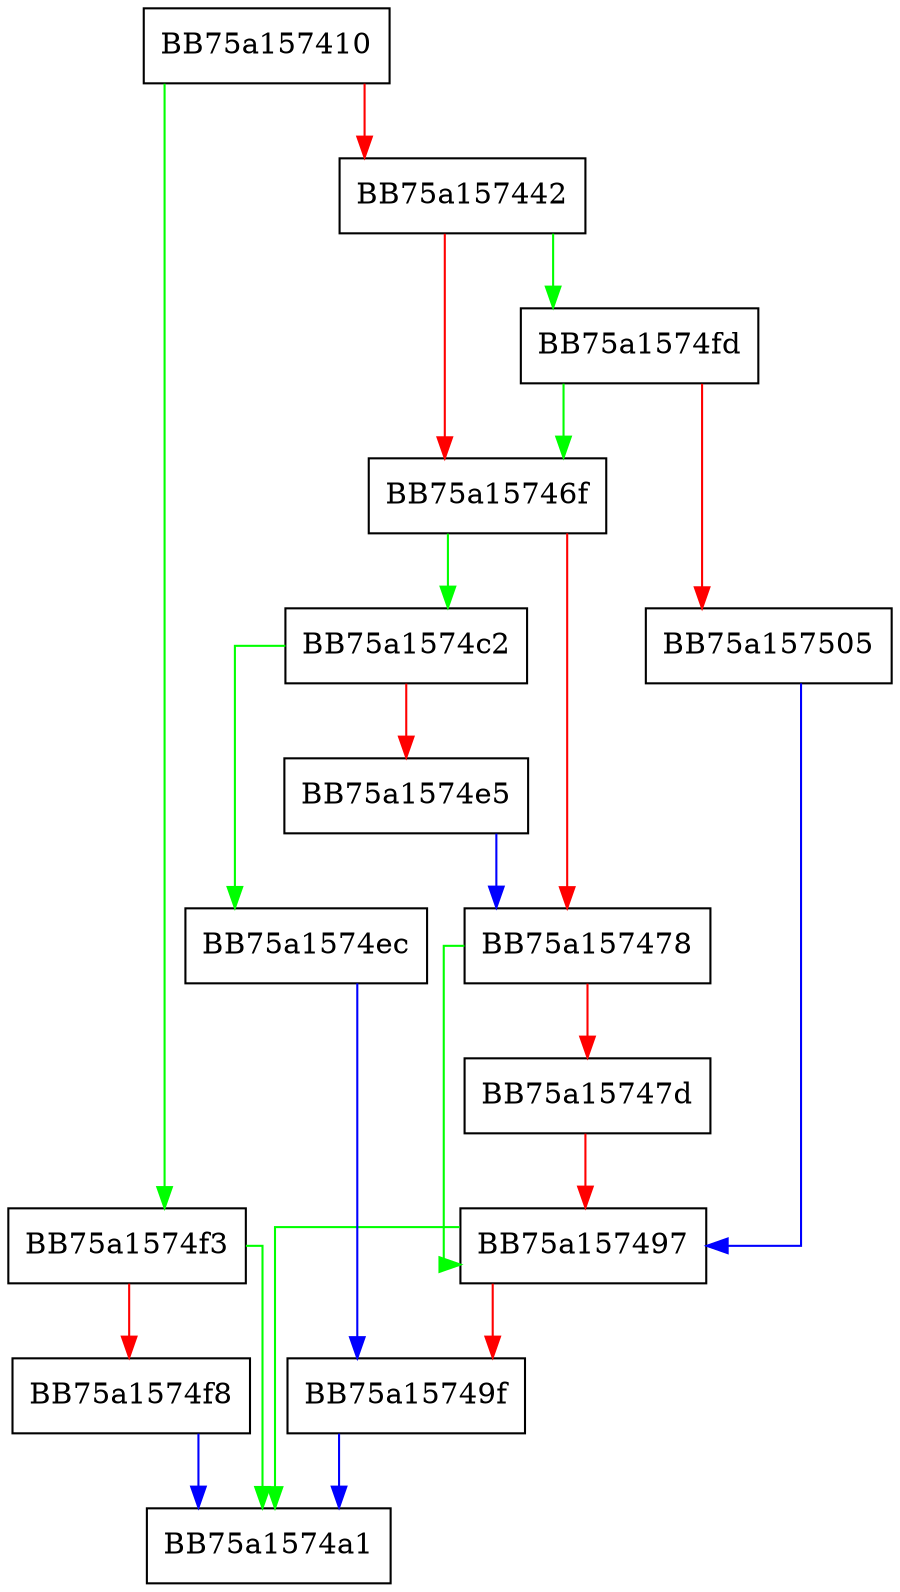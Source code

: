digraph nid64searchrecid {
  node [shape="box"];
  graph [splines=ortho];
  BB75a157410 -> BB75a1574f3 [color="green"];
  BB75a157410 -> BB75a157442 [color="red"];
  BB75a157442 -> BB75a1574fd [color="green"];
  BB75a157442 -> BB75a15746f [color="red"];
  BB75a15746f -> BB75a1574c2 [color="green"];
  BB75a15746f -> BB75a157478 [color="red"];
  BB75a157478 -> BB75a157497 [color="green"];
  BB75a157478 -> BB75a15747d [color="red"];
  BB75a15747d -> BB75a157497 [color="red"];
  BB75a157497 -> BB75a1574a1 [color="green"];
  BB75a157497 -> BB75a15749f [color="red"];
  BB75a15749f -> BB75a1574a1 [color="blue"];
  BB75a1574c2 -> BB75a1574ec [color="green"];
  BB75a1574c2 -> BB75a1574e5 [color="red"];
  BB75a1574e5 -> BB75a157478 [color="blue"];
  BB75a1574ec -> BB75a15749f [color="blue"];
  BB75a1574f3 -> BB75a1574a1 [color="green"];
  BB75a1574f3 -> BB75a1574f8 [color="red"];
  BB75a1574f8 -> BB75a1574a1 [color="blue"];
  BB75a1574fd -> BB75a15746f [color="green"];
  BB75a1574fd -> BB75a157505 [color="red"];
  BB75a157505 -> BB75a157497 [color="blue"];
}